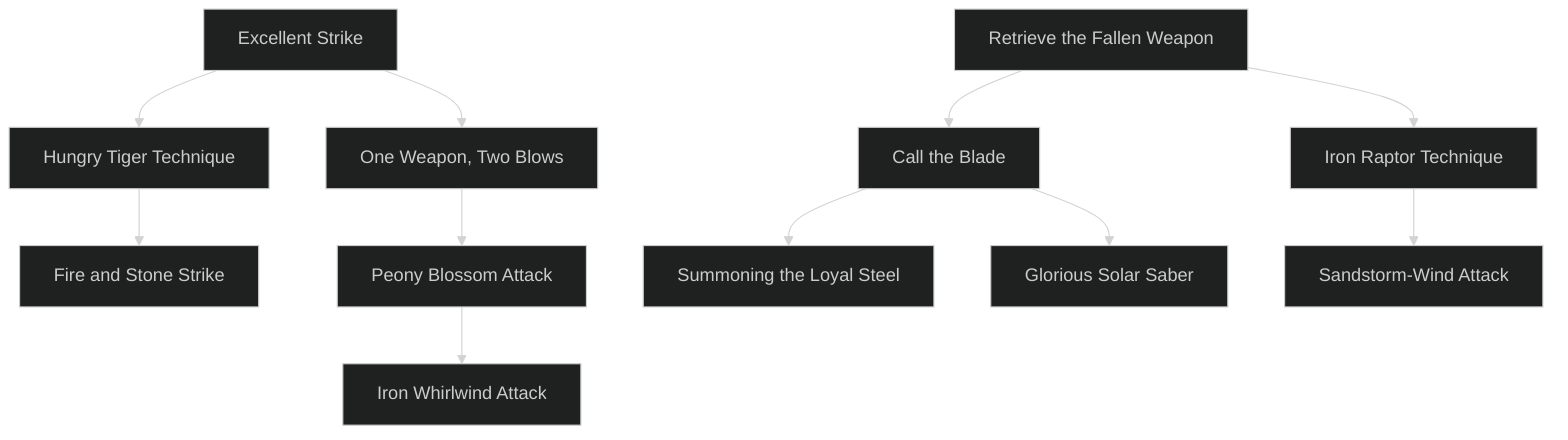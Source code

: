 ---
config:
  theme: dark
---

flowchart TD

    excellent_strike[Excellent Strike]
    click excellent_strike callback "
        Excellent Strike<br>
        <br>
        Cost: 1 mote per die<br>
        Duration: Instant<br>
        Type: Supplemental<br>
        Minimum Melee: 1<br>
        Minimum Essence: 1<br>
        Prerequisite Charms: None<br>
        <br>
        The Exalted fills her weapon with crackling Essence,
        making her swing hard and true. For each mote of Essence
        spent on this Charm, the player may add one die to a single
        attack but can no more than double her character's regular
        Dexterity + Melee dice pool.
        "

    excellent_strike --> hungry_tiger_technique[Hungry Tiger Technique]
    click hungry_tiger_technique callback "
        Hungry Tiger Technique<br>
        <br>
        Cost: 1 mote<br>
        Duration: Instant<br>
        Type: Minimum Melee<br>
        Supplemental: 2<br>
        Minimum Essence: 1<br>
        Prerequisite Charms: Excellent Strike<br>
        <br>
        To activate the Hungry Tiger Technique, the Exalted
        charges her body and weapon with Essence, unifying the
        two and making her attack as if the weapon were an
        extension of her being. If the attack is successful, the player
        counts the extra successes twice for the purposes of determining
        damage. The Essence to power this Charm must be
        spent prior to making the attack roll.
        "

    hungry_tiger_technique --> fire_and_stone_strike[Fire and Stone Strike]
    click fire_and_stone_strike callback "
        Fire and Stone Strike<br>
        <br>
        Cost: 1 mote per health level<br>
        Duration: Instant<br>
        Type: Supplemental<br>
        Minimum Melee: 3<br>
        Minimum Essence: 1<br>
        Prerequisite Charms: Hungry Tiger Technique<br>
        <br>
        The character focuses her Essence into her weapon and
        swings a terrible blow against her opponent. If the blow is
        successful, the character's attack does an additional die of
        damage against her opponent for every mote of Essence she
        spent activating the Charm. Characters cannot spend more
        Essence activating Fire and Stones Strike than they have
        dots of Strength. Note that the Essence cost of Fire and
        Stones Strike must be spent before the attack roll. If a
        non-orichalcum weapon is used to do more automatic damage
        successes than its damage rating, it will probably break.
        "

    excellent_strike --> one_weapon_two_blows[One Weapon, Two Blows]
    click one_weapon_two_blows callback "
        One Weapon, Two Blows<br>
        <br>
        Cost: 3 motes<br>
        Duration: Instant<br>
        Type: Extra Action<br>
        Minimum Melee: 2<br>
        Minimum Essence: 1<br>
        Prerequisite Charms: Excellent Strike<br>
        <br>
        The Exalted charges her weapon arm with Essence,
        and it becomes as fast as a striking snake. The character
        may attack a target twice in one turn. The attacks both
        occur on the character's initiative, but each is rolled
        separately. If the defender attempts to dodge or parry, one
        roll is made and the results are applied to both attacks.
        "

    one_weapon_two_blows --> peony_blossom_attack[Peony Blossom Attack]
    click peony_blossom_attack callback "
        Peony Blossom Attack<br>
        <br>
        Cost: Varies<br>
        Duration: Instant<br>
        Type: Extra Action<br>
        Minimum Melee: 3<br>
        Minimum Essence: 1<br>
        Prerequisite Charms: One Weapon, Two Blows<br>
        <br>
        The Exalted surrounds herself with a nimbus of Essence,
        and her movements become as rapid and smooth as
        ice on hot metal. The character may make multiple attacks,
        either against multiple targets or a single opponent.
        The character may attack as many times as she likes, so
        long as she has sufficient Essence to fuel the Charm. Each
        attack costs motes of Essence equal to the twice the total
        number of attacks the character has made that turn,
        including his normal attack. A character making 5 attacks
        would pay 28 (4 + 6 + 8 + 10) motes of Essence to activate
        the Peony Blossom Attack.<br>
        The player must declare how many attacks the character
        will make this turn before the character takes her first
        action. The character cannot split her Melee dice pool and
        use this Charm in the same turn, so a Combo with some
        sort of defensive Charm is recommended. Defenders must
        dodge or parry each attack separately.
        "

    peony_blossom_attack --> iron_whirlwind_attack[Iron Whirlwind Attack]
    click iron_whirlwind_attack callback "
        Iron Whirlwind Attack<br>
        <br>
        Cost: 5 motes, 1 Willpower<br>
        Duration: Instant<br>
        Type: Extra Action<br>
        Minimum Melee: 5<br>
        Minimum Essence: 2<br>
        Prerequisite Charms: Peony Blossom Attack<br>
        <br>
        The character permeates his body with raw Essence,
        so much that it wraps around him in a gauzy corona and
        leaves trailing streaks behind his lightning-fast strikes and
        thrusts. On the turn he uses this Charm, the character may
        make a total number of attacks equal to his Dexterity.
        The character cannot split his Melee dice pool and
        use this Charm in the same turn, so a Combo with some
        sort of defensive Charm is recommended.
        "

    retrieve_the_fallen_weapon[Retrieve the Fallen Weapon]
    click retrieve_the_fallen_weapon callback "
        Retrieve the Fallen Weapon<br>
        <br>
        Cost: 1 mote<br>
        Duration: Instant<br>
        Type: Simple<br>
        Minimum Melee: 1<br>
        Minimum Essence: 1<br>
        Prerequisite Charms: None<br>
        <br>
        The Exalted may use the bonds that form between a
        weapon and its wielder to call his chosen implement of battle
        to his hand. This Charm can overcome friction and gravity to
        carry the weapon through the air to the character but cannot
        defeat doors, chains and other such substantial hindrances.
        The character must have his weapon hand empty and must be
        able to see the weapon in order to call it to himself. The
        character must have used the weapon and be familiar with it
        to use this Charm on it — it must be his weapon.
        "

    retrieve_the_fallen_weapon --> call_the_blade[Call the Blade]
    click call_the_blade callback "
        Call the Blade<br>
        <br>
        Cost: 3 motes<br>
        Duration: Instant<br>
        Type: Simple<br>
        Minimum Melee: 2<br>
        Minimum Essence: 2<br>
        Prerequisite Charms: Retrieve the Fallen Weapon<br>
        <br>
        The character may call her weapon back to her hand, even
        if she cannot see it. The weapon does not traverse the space
        between its location and the character's hand, it simply flashes into
        her grasp. The call of this Charm reaches only (10x the character's
        Essence) yards, if the weapon is farther than that, the Charm will
        fail. As with Retrieve the Fallen Weapon, the character cannot use
        this power to steal weapons, only to call her own weapon to her.
        "

    call_the_blade --> summoning_the_loyal_steel[Summoning the Loyal Steel]
    click summoning_the_loyal_steel callback "
        Summoning the Loyal Steel<br>
        <br>
        Cost: 1 mote to summon or banish<br>
        Duration: Instant<br>
        Type: Reflexive<br>
        Minimum Melee: 3<br>
        Minimum Essence: 1<br>
        Prerequisite Charms: Call the Blade<br>
        <br>
        The character simply gestures, and his weapon flashes to
        his hand, appearing instantly in his grasp regardless of its
        previous location. A character who is holding his weapon can
        also banish it, spending a mote of Essence to place it Elsewhere.
        Weapons that have been placed Elsewhere are gone from the
        world and can only be reached by their Exalted owner through
        the use of Summoning the Loyal Steel. The Exalted must have
        "

    call_the_blade --> glorious_solar_saber[Glorious Solar Saber]
    click glorious_solar_saber callback "
        Glorious Solar Saber<br>
        <br>
        Cost: 5 motes + 1 Willpower<br>
        Duration: One scene<br>
        Type: Simple<br>
        Minimum Melee: 3<br>
        Minimum Essence: 2<br>
        Prerequisite Charms: Call the Blade<br>
        <br>
        The character can now never be disarmed. She can
        concentrate Essence in her hand, forming a glittering
        golden blade of pure magical energy that does a base lethal
        damage equal to the character's Strength plus her Essence
        score. The blade glows brightly enough to light an area
        three or four yards across. Each Exalted's blade is different,
        perfectly matching her personality and fighting style.
        "

    retrieve_the_fallen_weapon --> iron_raptor_technique[Iron Raptor Technique]
    click iron_raptor_technique callback "
        Iron Raptor Technique<br>
        <br>
        Cost: 2 motes<br>
        Duration: Instant<br>
        Type: Simple<br>
        Minimum Melee: 3<br>
        Minimum Essence: 1<br>
        Prerequisite Charms: Retrieve the Fallen Weapon<br>
        <br>
        This Charm allows the character to use his weapon to
        attack up to Dexterity x 5 yards away. The weapon whirls
        through the air to its strike its target, like a bloodthirsty, metal
        bird of prey, and then spins obediently back to the wielder's
        hand. The character attacks with his Melee pool, as usual, and
        the damage is determined using his Strength as if it was anormal
        Melee attack. Iron Raptor attacks can be blocked like normal
        Melee attacks. Botched Iron Raptor attacks can result in stuck
        or lost weapons or injury to the Exalted using the Charm.
        "

    iron_raptor_technique --> sandstorm_wind_attack[Sandstorm-Wind Attack]
    click sandstorm_wind_attack callback "
        Sandstorm-Wind Attack<br>
        <br>
        Cost: 3 motes<br>
        Duration: Instant<br>
        Type: Simple<br>
        Minimum Melee: 4<br>
        Minimum Essence: 2<br>
        Prerequisite Charms: Iron Raptor Technique<br>
        <br>
        The character charges his weapon with Essence and
        strikes a blow at a distant target. A slashing edge of concentrated
        force leaps from the weapon and races toward the target.<br>
        The character attacks with his Dexterity + Melee dice pool and
        does a base lethal damage of his Strength + his Essence. The
        Sandstorm-Wind Attack is blocked as a ranged attack, not as
        a Melee attack. Sandstorm-Wind Attack can strike characters
        up to (10 x the character's Essence) yards away.
        "